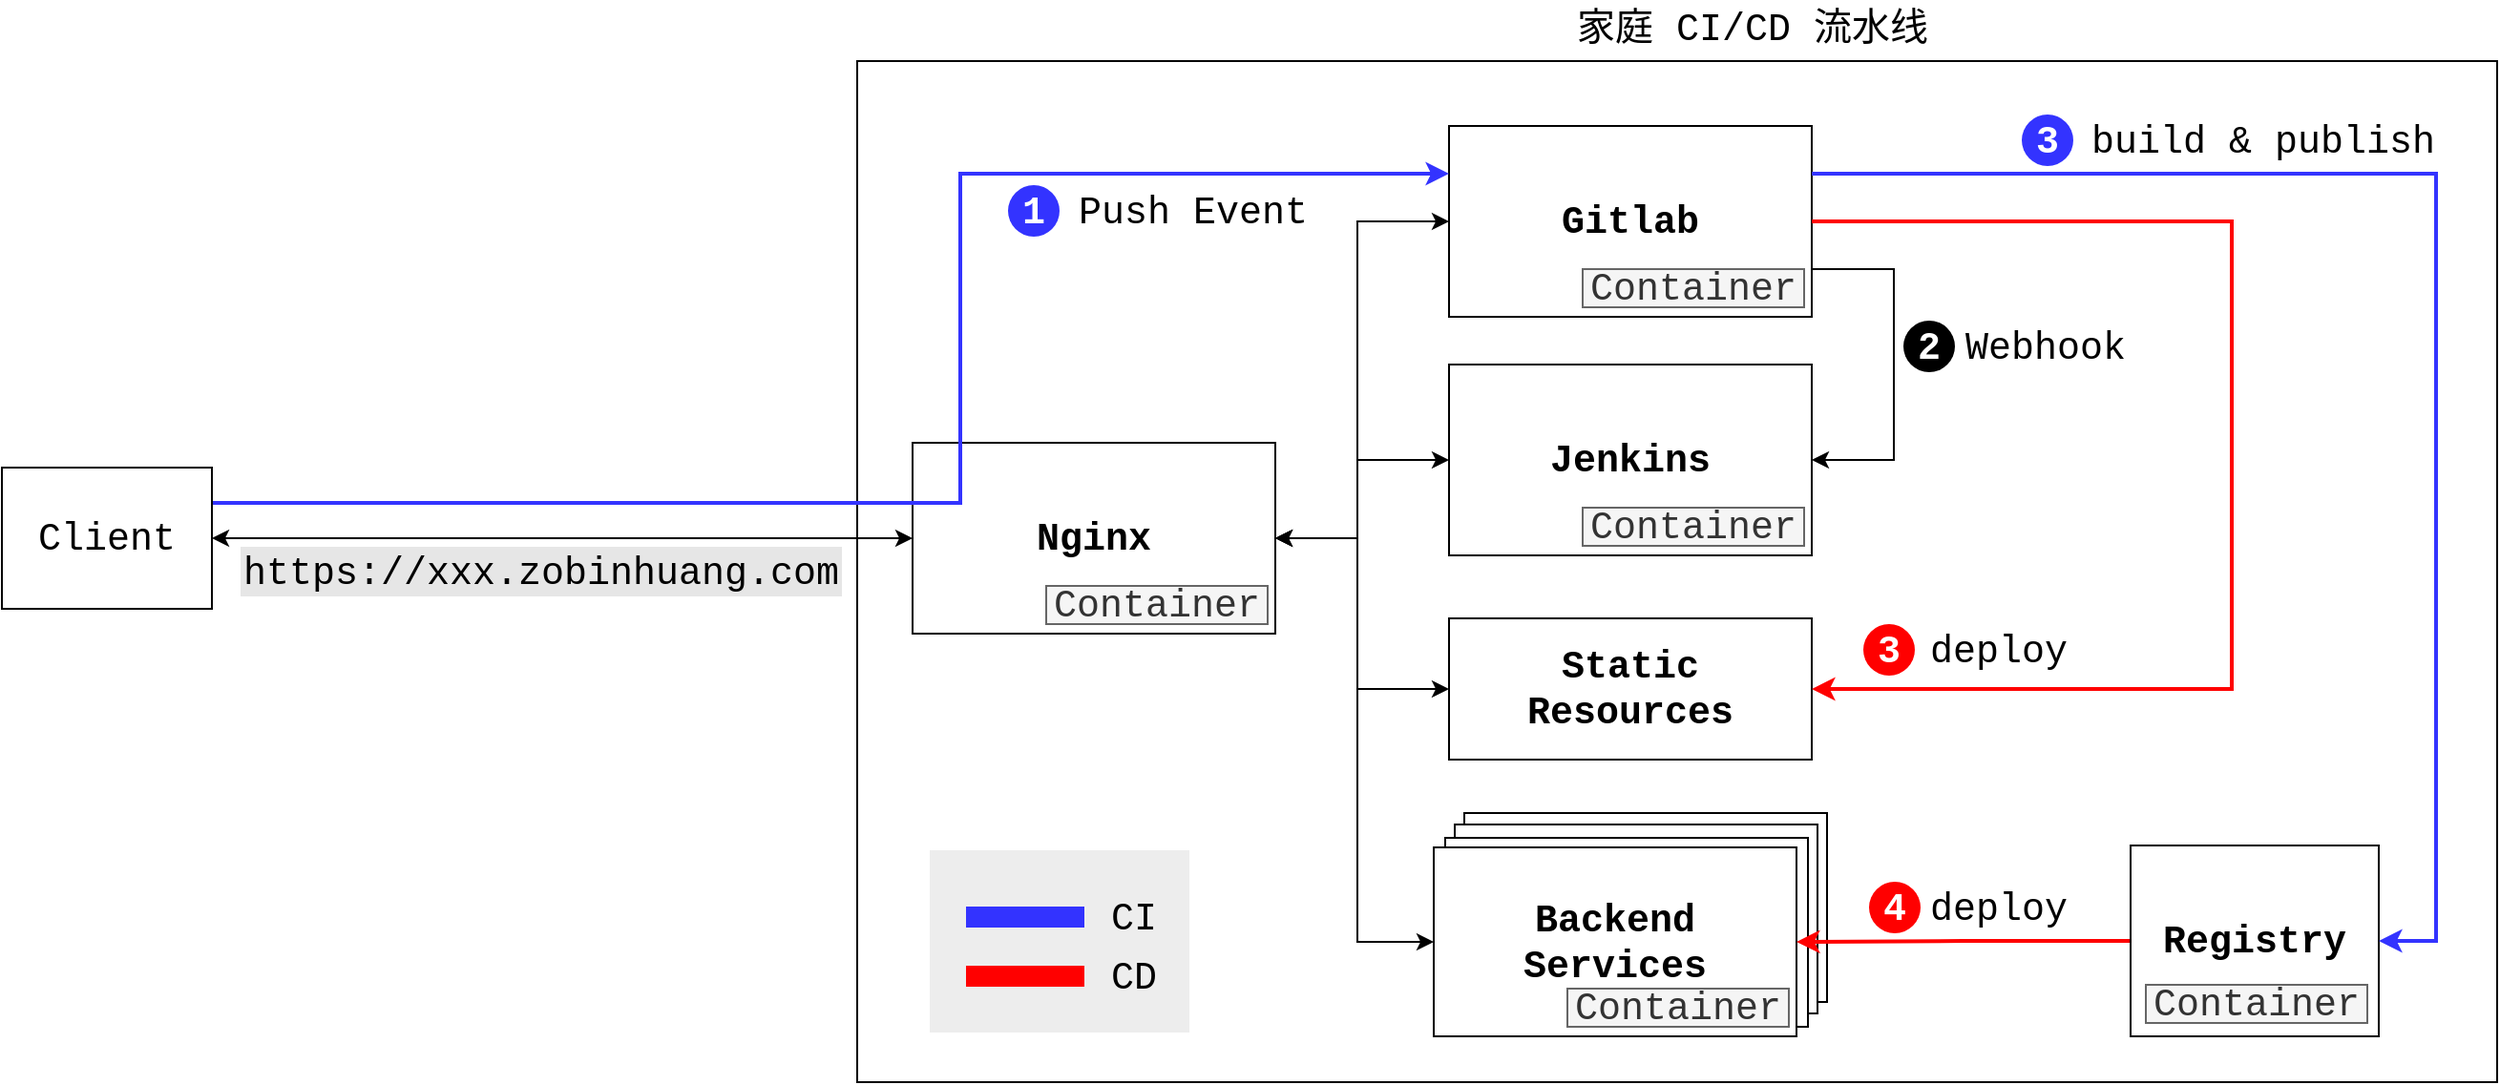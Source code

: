 <mxfile version="15.8.7" type="device"><diagram id="YGtWocOodYumipWhWs-I" name="第 1 页"><mxGraphModel dx="1598" dy="798" grid="0" gridSize="10" guides="1" tooltips="1" connect="1" arrows="1" fold="1" page="0" pageScale="1" pageWidth="827" pageHeight="1169" math="0" shadow="0"><root><mxCell id="0"/><mxCell id="1" parent="0"/><mxCell id="Zn59paZHkVXbUIdZU3NE-17" value="" style="rounded=0;whiteSpace=wrap;html=1;fontFamily=Courier New;fontSize=20;" vertex="1" parent="1"><mxGeometry x="294" y="111" width="859" height="535" as="geometry"/></mxCell><mxCell id="Zn59paZHkVXbUIdZU3NE-63" value="" style="rounded=0;whiteSpace=wrap;html=1;fontFamily=Courier New;fontSize=20;fontColor=#000000;fillColor=#EDEDED;strokeColor=none;" vertex="1" parent="1"><mxGeometry x="332" y="524.5" width="136" height="95.5" as="geometry"/></mxCell><mxCell id="Zn59paZHkVXbUIdZU3NE-38" value="&lt;font style=&quot;font-size: 20px&quot; face=&quot;Courier New&quot;&gt;Backend Services&lt;/font&gt;" style="rounded=0;whiteSpace=wrap;html=1;" vertex="1" parent="1"><mxGeometry x="612" y="505" width="190" height="99" as="geometry"/></mxCell><mxCell id="Zn59paZHkVXbUIdZU3NE-37" value="&lt;font style=&quot;font-size: 20px&quot; face=&quot;Courier New&quot;&gt;Backend Services&lt;/font&gt;" style="rounded=0;whiteSpace=wrap;html=1;" vertex="1" parent="1"><mxGeometry x="607" y="511" width="190" height="99" as="geometry"/></mxCell><mxCell id="Zn59paZHkVXbUIdZU3NE-36" value="&lt;font style=&quot;font-size: 20px&quot; face=&quot;Courier New&quot;&gt;Backend Services&lt;/font&gt;" style="rounded=0;whiteSpace=wrap;html=1;" vertex="1" parent="1"><mxGeometry x="602" y="518" width="190" height="99" as="geometry"/></mxCell><mxCell id="Zn59paZHkVXbUIdZU3NE-3" value="" style="group;fontStyle=1" vertex="1" connectable="0" parent="1"><mxGeometry x="323" y="311" width="190" height="100" as="geometry"/></mxCell><mxCell id="Zn59paZHkVXbUIdZU3NE-1" value="&lt;font style=&quot;font-size: 20px&quot; face=&quot;Courier New&quot;&gt;&lt;b&gt;Nginx&lt;/b&gt;&lt;/font&gt;" style="rounded=0;whiteSpace=wrap;html=1;" vertex="1" parent="Zn59paZHkVXbUIdZU3NE-3"><mxGeometry width="190" height="100" as="geometry"/></mxCell><mxCell id="Zn59paZHkVXbUIdZU3NE-2" value="Container" style="rounded=0;whiteSpace=wrap;html=1;fontFamily=Courier New;fontSize=20;fillColor=#f5f5f5;fontColor=#333333;strokeColor=#666666;" vertex="1" parent="Zn59paZHkVXbUIdZU3NE-3"><mxGeometry x="70" y="75" width="116" height="20" as="geometry"/></mxCell><mxCell id="Zn59paZHkVXbUIdZU3NE-4" value="" style="group;fontStyle=1" vertex="1" connectable="0" parent="1"><mxGeometry x="604" y="145" width="190" height="100" as="geometry"/></mxCell><mxCell id="Zn59paZHkVXbUIdZU3NE-5" value="&lt;font style=&quot;font-size: 20px&quot; face=&quot;Courier New&quot;&gt;&lt;b&gt;Gitlab&lt;/b&gt;&lt;/font&gt;" style="rounded=0;whiteSpace=wrap;html=1;" vertex="1" parent="Zn59paZHkVXbUIdZU3NE-4"><mxGeometry width="190" height="100" as="geometry"/></mxCell><mxCell id="Zn59paZHkVXbUIdZU3NE-6" value="Container" style="rounded=0;whiteSpace=wrap;html=1;fontFamily=Courier New;fontSize=20;fillColor=#f5f5f5;fontColor=#333333;strokeColor=#666666;" vertex="1" parent="Zn59paZHkVXbUIdZU3NE-4"><mxGeometry x="70" y="75" width="116" height="20" as="geometry"/></mxCell><mxCell id="Zn59paZHkVXbUIdZU3NE-11" value="&lt;font style=&quot;font-size: 20px&quot; face=&quot;Courier New&quot;&gt;Static Resources&lt;/font&gt;" style="rounded=0;whiteSpace=wrap;html=1;fontStyle=1" vertex="1" parent="1"><mxGeometry x="604" y="403" width="190" height="74" as="geometry"/></mxCell><mxCell id="Zn59paZHkVXbUIdZU3NE-13" style="edgeStyle=orthogonalEdgeStyle;rounded=0;orthogonalLoop=1;jettySize=auto;html=1;entryX=0;entryY=0.5;entryDx=0;entryDy=0;fontFamily=Courier New;fontSize=20;startArrow=classic;startFill=1;exitX=1;exitY=0.5;exitDx=0;exitDy=0;" edge="1" parent="1" source="Zn59paZHkVXbUIdZU3NE-1" target="Zn59paZHkVXbUIdZU3NE-5"><mxGeometry relative="1" as="geometry"><mxPoint x="507" y="383.059" as="sourcePoint"/><Array as="points"><mxPoint x="556" y="361"/><mxPoint x="556" y="195"/></Array></mxGeometry></mxCell><mxCell id="Zn59paZHkVXbUIdZU3NE-14" style="edgeStyle=orthogonalEdgeStyle;rounded=0;orthogonalLoop=1;jettySize=auto;html=1;entryX=0;entryY=0.5;entryDx=0;entryDy=0;fontFamily=Courier New;fontSize=20;startArrow=classic;startFill=1;exitX=1;exitY=0.5;exitDx=0;exitDy=0;" edge="1" parent="1" source="Zn59paZHkVXbUIdZU3NE-1" target="Zn59paZHkVXbUIdZU3NE-8"><mxGeometry relative="1" as="geometry"><mxPoint x="507" y="383.059" as="sourcePoint"/><Array as="points"><mxPoint x="556" y="361"/><mxPoint x="556" y="320"/></Array></mxGeometry></mxCell><mxCell id="Zn59paZHkVXbUIdZU3NE-15" style="edgeStyle=orthogonalEdgeStyle;rounded=0;orthogonalLoop=1;jettySize=auto;html=1;entryX=0;entryY=0.5;entryDx=0;entryDy=0;fontFamily=Courier New;fontSize=20;startArrow=classic;startFill=1;exitX=1;exitY=0.5;exitDx=0;exitDy=0;" edge="1" parent="1" source="Zn59paZHkVXbUIdZU3NE-1" target="Zn59paZHkVXbUIdZU3NE-11"><mxGeometry relative="1" as="geometry"><mxPoint x="507" y="383.059" as="sourcePoint"/><Array as="points"><mxPoint x="556" y="361"/><mxPoint x="556" y="440"/></Array></mxGeometry></mxCell><mxCell id="Zn59paZHkVXbUIdZU3NE-19" style="edgeStyle=orthogonalEdgeStyle;rounded=0;orthogonalLoop=1;jettySize=auto;html=1;fontFamily=Courier New;fontSize=20;startArrow=classic;startFill=1;" edge="1" parent="1" source="Zn59paZHkVXbUIdZU3NE-18" target="Zn59paZHkVXbUIdZU3NE-1"><mxGeometry relative="1" as="geometry"/></mxCell><mxCell id="Zn59paZHkVXbUIdZU3NE-25" style="edgeStyle=orthogonalEdgeStyle;rounded=0;orthogonalLoop=1;jettySize=auto;html=1;entryX=0;entryY=0.25;entryDx=0;entryDy=0;fontFamily=Courier New;fontSize=20;startArrow=none;startFill=0;exitX=1;exitY=0.25;exitDx=0;exitDy=0;strokeColor=#3333FF;strokeWidth=2;" edge="1" parent="1" source="Zn59paZHkVXbUIdZU3NE-18" target="Zn59paZHkVXbUIdZU3NE-5"><mxGeometry relative="1" as="geometry"><Array as="points"><mxPoint x="348" y="342"/><mxPoint x="348" y="170"/></Array></mxGeometry></mxCell><mxCell id="Zn59paZHkVXbUIdZU3NE-18" value="&lt;font style=&quot;font-size: 20px&quot; face=&quot;Courier New&quot;&gt;Client&lt;/font&gt;" style="rounded=0;whiteSpace=wrap;html=1;" vertex="1" parent="1"><mxGeometry x="-154" y="324" width="110" height="74" as="geometry"/></mxCell><mxCell id="Zn59paZHkVXbUIdZU3NE-7" value="" style="group;fontStyle=1" vertex="1" connectable="0" parent="1"><mxGeometry x="604" y="270" width="190" height="100" as="geometry"/></mxCell><mxCell id="Zn59paZHkVXbUIdZU3NE-8" value="&lt;font face=&quot;Courier New&quot;&gt;&lt;span style=&quot;font-size: 20px&quot;&gt;&lt;b&gt;Jenkins&lt;/b&gt;&lt;/span&gt;&lt;/font&gt;" style="rounded=0;whiteSpace=wrap;html=1;" vertex="1" parent="Zn59paZHkVXbUIdZU3NE-7"><mxGeometry width="190" height="100" as="geometry"/></mxCell><mxCell id="Zn59paZHkVXbUIdZU3NE-9" value="Container" style="rounded=0;whiteSpace=wrap;html=1;fontFamily=Courier New;fontSize=20;fillColor=#f5f5f5;fontColor=#333333;strokeColor=#666666;" vertex="1" parent="Zn59paZHkVXbUIdZU3NE-7"><mxGeometry x="70" y="75" width="116" height="20" as="geometry"/></mxCell><mxCell id="Zn59paZHkVXbUIdZU3NE-26" style="edgeStyle=orthogonalEdgeStyle;rounded=0;orthogonalLoop=1;jettySize=auto;html=1;entryX=1;entryY=0.5;entryDx=0;entryDy=0;fontFamily=Courier New;fontSize=20;startArrow=none;startFill=0;strokeColor=#000000;strokeWidth=1;exitX=1;exitY=0.75;exitDx=0;exitDy=0;" edge="1" parent="1" source="Zn59paZHkVXbUIdZU3NE-5" target="Zn59paZHkVXbUIdZU3NE-8"><mxGeometry relative="1" as="geometry"><Array as="points"><mxPoint x="837" y="220"/><mxPoint x="837" y="320"/></Array></mxGeometry></mxCell><mxCell id="Zn59paZHkVXbUIdZU3NE-28" style="edgeStyle=orthogonalEdgeStyle;rounded=0;orthogonalLoop=1;jettySize=auto;html=1;entryX=1;entryY=0.5;entryDx=0;entryDy=0;fontFamily=Courier New;fontSize=20;startArrow=none;startFill=0;strokeColor=#FF0000;strokeWidth=2;exitX=1;exitY=0.5;exitDx=0;exitDy=0;" edge="1" parent="1" source="Zn59paZHkVXbUIdZU3NE-5" target="Zn59paZHkVXbUIdZU3NE-11"><mxGeometry relative="1" as="geometry"><Array as="points"><mxPoint x="1014" y="195"/><mxPoint x="1014" y="440"/></Array></mxGeometry></mxCell><mxCell id="Zn59paZHkVXbUIdZU3NE-29" value="家庭 CI/CD 流水线" style="text;html=1;strokeColor=none;fillColor=none;align=center;verticalAlign=middle;whiteSpace=wrap;rounded=0;fontFamily=Courier New;fontSize=20;" vertex="1" parent="1"><mxGeometry x="661" y="79" width="203.5" height="30" as="geometry"/></mxCell><mxCell id="Zn59paZHkVXbUIdZU3NE-31" value="&lt;font style=&quot;font-size: 20px&quot; face=&quot;Courier New&quot;&gt;Backend Services&lt;/font&gt;" style="rounded=0;whiteSpace=wrap;html=1;fontStyle=1" vertex="1" parent="1"><mxGeometry x="596" y="523" width="190" height="99" as="geometry"/></mxCell><mxCell id="Zn59paZHkVXbUIdZU3NE-32" value="Container" style="rounded=0;whiteSpace=wrap;html=1;fontFamily=Courier New;fontSize=20;fillColor=#f5f5f5;fontColor=#333333;strokeColor=#666666;" vertex="1" parent="1"><mxGeometry x="666" y="597" width="116" height="20" as="geometry"/></mxCell><mxCell id="Zn59paZHkVXbUIdZU3NE-33" value="&lt;b&gt;&lt;font color=&quot;#ffffff&quot;&gt;1&lt;/font&gt;&lt;/b&gt;" style="ellipse;whiteSpace=wrap;html=1;aspect=fixed;fontFamily=Courier New;fontSize=20;fillColor=#3333FF;strokeColor=none;" vertex="1" parent="1"><mxGeometry x="373" y="176" width="27" height="27" as="geometry"/></mxCell><mxCell id="Zn59paZHkVXbUIdZU3NE-34" value="Push Event" style="text;html=1;strokeColor=none;fillColor=none;align=center;verticalAlign=middle;whiteSpace=wrap;rounded=0;fontFamily=Courier New;fontSize=20;" vertex="1" parent="1"><mxGeometry x="405" y="176" width="130" height="27" as="geometry"/></mxCell><mxCell id="Zn59paZHkVXbUIdZU3NE-39" value="&lt;b&gt;&lt;font color=&quot;#ffffff&quot;&gt;2&lt;/font&gt;&lt;/b&gt;" style="ellipse;whiteSpace=wrap;html=1;aspect=fixed;fontFamily=Courier New;fontSize=20;fillColor=#000000;strokeColor=none;" vertex="1" parent="1"><mxGeometry x="842" y="247" width="27" height="27" as="geometry"/></mxCell><mxCell id="Zn59paZHkVXbUIdZU3NE-40" value="Webhook" style="text;html=1;strokeColor=none;fillColor=none;align=center;verticalAlign=middle;whiteSpace=wrap;rounded=0;fontFamily=Courier New;fontSize=20;" vertex="1" parent="1"><mxGeometry x="869" y="247" width="95" height="27" as="geometry"/></mxCell><mxCell id="Zn59paZHkVXbUIdZU3NE-41" value="&lt;b&gt;&lt;font color=&quot;#ffffff&quot;&gt;3&lt;/font&gt;&lt;/b&gt;" style="ellipse;whiteSpace=wrap;html=1;aspect=fixed;fontFamily=Courier New;fontSize=20;fillColor=#FF0000;strokeColor=none;" vertex="1" parent="1"><mxGeometry x="821" y="406" width="27" height="27" as="geometry"/></mxCell><mxCell id="Zn59paZHkVXbUIdZU3NE-42" value="deploy" style="text;html=1;strokeColor=none;fillColor=none;align=center;verticalAlign=middle;whiteSpace=wrap;rounded=0;fontFamily=Courier New;fontSize=20;" vertex="1" parent="1"><mxGeometry x="846" y="406" width="92" height="27" as="geometry"/></mxCell><mxCell id="Zn59paZHkVXbUIdZU3NE-46" value="&lt;font color=&quot;#000000&quot;&gt;https://xxx.zobinhuang.com&lt;/font&gt;" style="text;html=1;strokeColor=none;fillColor=#E6E6E6;align=center;verticalAlign=middle;whiteSpace=wrap;rounded=0;fontFamily=Courier New;fontSize=20;fontColor=#FFFFFF;" vertex="1" parent="1"><mxGeometry x="-29" y="365.5" width="315" height="26" as="geometry"/></mxCell><mxCell id="Zn59paZHkVXbUIdZU3NE-51" style="edgeStyle=orthogonalEdgeStyle;rounded=0;orthogonalLoop=1;jettySize=auto;html=1;fontFamily=Courier New;fontSize=20;fontColor=#000000;startArrow=none;startFill=0;strokeColor=#FF0000;strokeWidth=2;" edge="1" parent="1" source="Zn59paZHkVXbUIdZU3NE-47" target="Zn59paZHkVXbUIdZU3NE-31"><mxGeometry relative="1" as="geometry"/></mxCell><mxCell id="Zn59paZHkVXbUIdZU3NE-47" value="&lt;font style=&quot;font-size: 20px&quot; face=&quot;Courier New&quot;&gt;Registry&lt;/font&gt;" style="rounded=0;whiteSpace=wrap;html=1;fontStyle=1" vertex="1" parent="1"><mxGeometry x="961" y="522" width="130" height="100" as="geometry"/></mxCell><mxCell id="Zn59paZHkVXbUIdZU3NE-48" value="Container" style="rounded=0;whiteSpace=wrap;html=1;fontFamily=Courier New;fontSize=20;fillColor=#f5f5f5;fontColor=#333333;strokeColor=#666666;" vertex="1" parent="1"><mxGeometry x="969" y="595" width="116" height="20" as="geometry"/></mxCell><mxCell id="Zn59paZHkVXbUIdZU3NE-50" style="edgeStyle=orthogonalEdgeStyle;rounded=0;orthogonalLoop=1;jettySize=auto;html=1;entryX=1;entryY=0.5;entryDx=0;entryDy=0;fontFamily=Courier New;fontSize=20;fontColor=#000000;startArrow=none;startFill=0;strokeColor=#3333FF;strokeWidth=2;exitX=1;exitY=0.25;exitDx=0;exitDy=0;" edge="1" parent="1" source="Zn59paZHkVXbUIdZU3NE-5" target="Zn59paZHkVXbUIdZU3NE-47"><mxGeometry relative="1" as="geometry"><Array as="points"><mxPoint x="1121" y="170"/><mxPoint x="1121" y="572"/></Array></mxGeometry></mxCell><mxCell id="Zn59paZHkVXbUIdZU3NE-52" value="&lt;b&gt;&lt;font color=&quot;#ffffff&quot;&gt;3&lt;/font&gt;&lt;/b&gt;" style="ellipse;whiteSpace=wrap;html=1;aspect=fixed;fontFamily=Courier New;fontSize=20;fillColor=#3333FF;strokeColor=none;" vertex="1" parent="1"><mxGeometry x="904" y="139" width="27" height="27" as="geometry"/></mxCell><mxCell id="Zn59paZHkVXbUIdZU3NE-53" value="build &amp;amp; publish" style="text;html=1;strokeColor=none;fillColor=none;align=center;verticalAlign=middle;whiteSpace=wrap;rounded=0;fontFamily=Courier New;fontSize=20;" vertex="1" parent="1"><mxGeometry x="935" y="139" width="191" height="27" as="geometry"/></mxCell><mxCell id="Zn59paZHkVXbUIdZU3NE-54" value="&lt;b&gt;&lt;font color=&quot;#ffffff&quot;&gt;4&lt;/font&gt;&lt;/b&gt;" style="ellipse;whiteSpace=wrap;html=1;aspect=fixed;fontFamily=Courier New;fontSize=20;fillColor=#FF0000;strokeColor=none;" vertex="1" parent="1"><mxGeometry x="824" y="541" width="27" height="27" as="geometry"/></mxCell><mxCell id="Zn59paZHkVXbUIdZU3NE-55" value="deploy" style="text;html=1;strokeColor=none;fillColor=none;align=center;verticalAlign=middle;whiteSpace=wrap;rounded=0;fontFamily=Courier New;fontSize=20;" vertex="1" parent="1"><mxGeometry x="851" y="541" width="82" height="27" as="geometry"/></mxCell><mxCell id="Zn59paZHkVXbUIdZU3NE-56" style="edgeStyle=orthogonalEdgeStyle;rounded=0;orthogonalLoop=1;jettySize=auto;html=1;entryX=0;entryY=0.5;entryDx=0;entryDy=0;fontFamily=Courier New;fontSize=20;fontColor=#000000;startArrow=none;startFill=0;strokeColor=#000000;strokeWidth=1;" edge="1" parent="1" source="Zn59paZHkVXbUIdZU3NE-1" target="Zn59paZHkVXbUIdZU3NE-31"><mxGeometry relative="1" as="geometry"><Array as="points"><mxPoint x="556" y="361"/><mxPoint x="556" y="572"/></Array></mxGeometry></mxCell><mxCell id="Zn59paZHkVXbUIdZU3NE-58" value="" style="rounded=0;whiteSpace=wrap;html=1;fontFamily=Courier New;fontSize=20;fontColor=#000000;fillColor=#3333FF;strokeColor=none;" vertex="1" parent="1"><mxGeometry x="351" y="554" width="62" height="11" as="geometry"/></mxCell><mxCell id="Zn59paZHkVXbUIdZU3NE-59" value="CI" style="text;html=1;strokeColor=none;fillColor=none;align=center;verticalAlign=middle;whiteSpace=wrap;rounded=0;fontFamily=Courier New;fontSize=20;" vertex="1" parent="1"><mxGeometry x="420" y="546" width="38" height="27" as="geometry"/></mxCell><mxCell id="Zn59paZHkVXbUIdZU3NE-61" value="" style="rounded=0;whiteSpace=wrap;html=1;fontFamily=Courier New;fontSize=20;fontColor=#000000;fillColor=#FF0000;strokeColor=none;" vertex="1" parent="1"><mxGeometry x="351" y="585" width="62" height="11" as="geometry"/></mxCell><mxCell id="Zn59paZHkVXbUIdZU3NE-62" value="CD" style="text;html=1;strokeColor=none;fillColor=none;align=center;verticalAlign=middle;whiteSpace=wrap;rounded=0;fontFamily=Courier New;fontSize=20;" vertex="1" parent="1"><mxGeometry x="420" y="577" width="38" height="27" as="geometry"/></mxCell></root></mxGraphModel></diagram></mxfile>